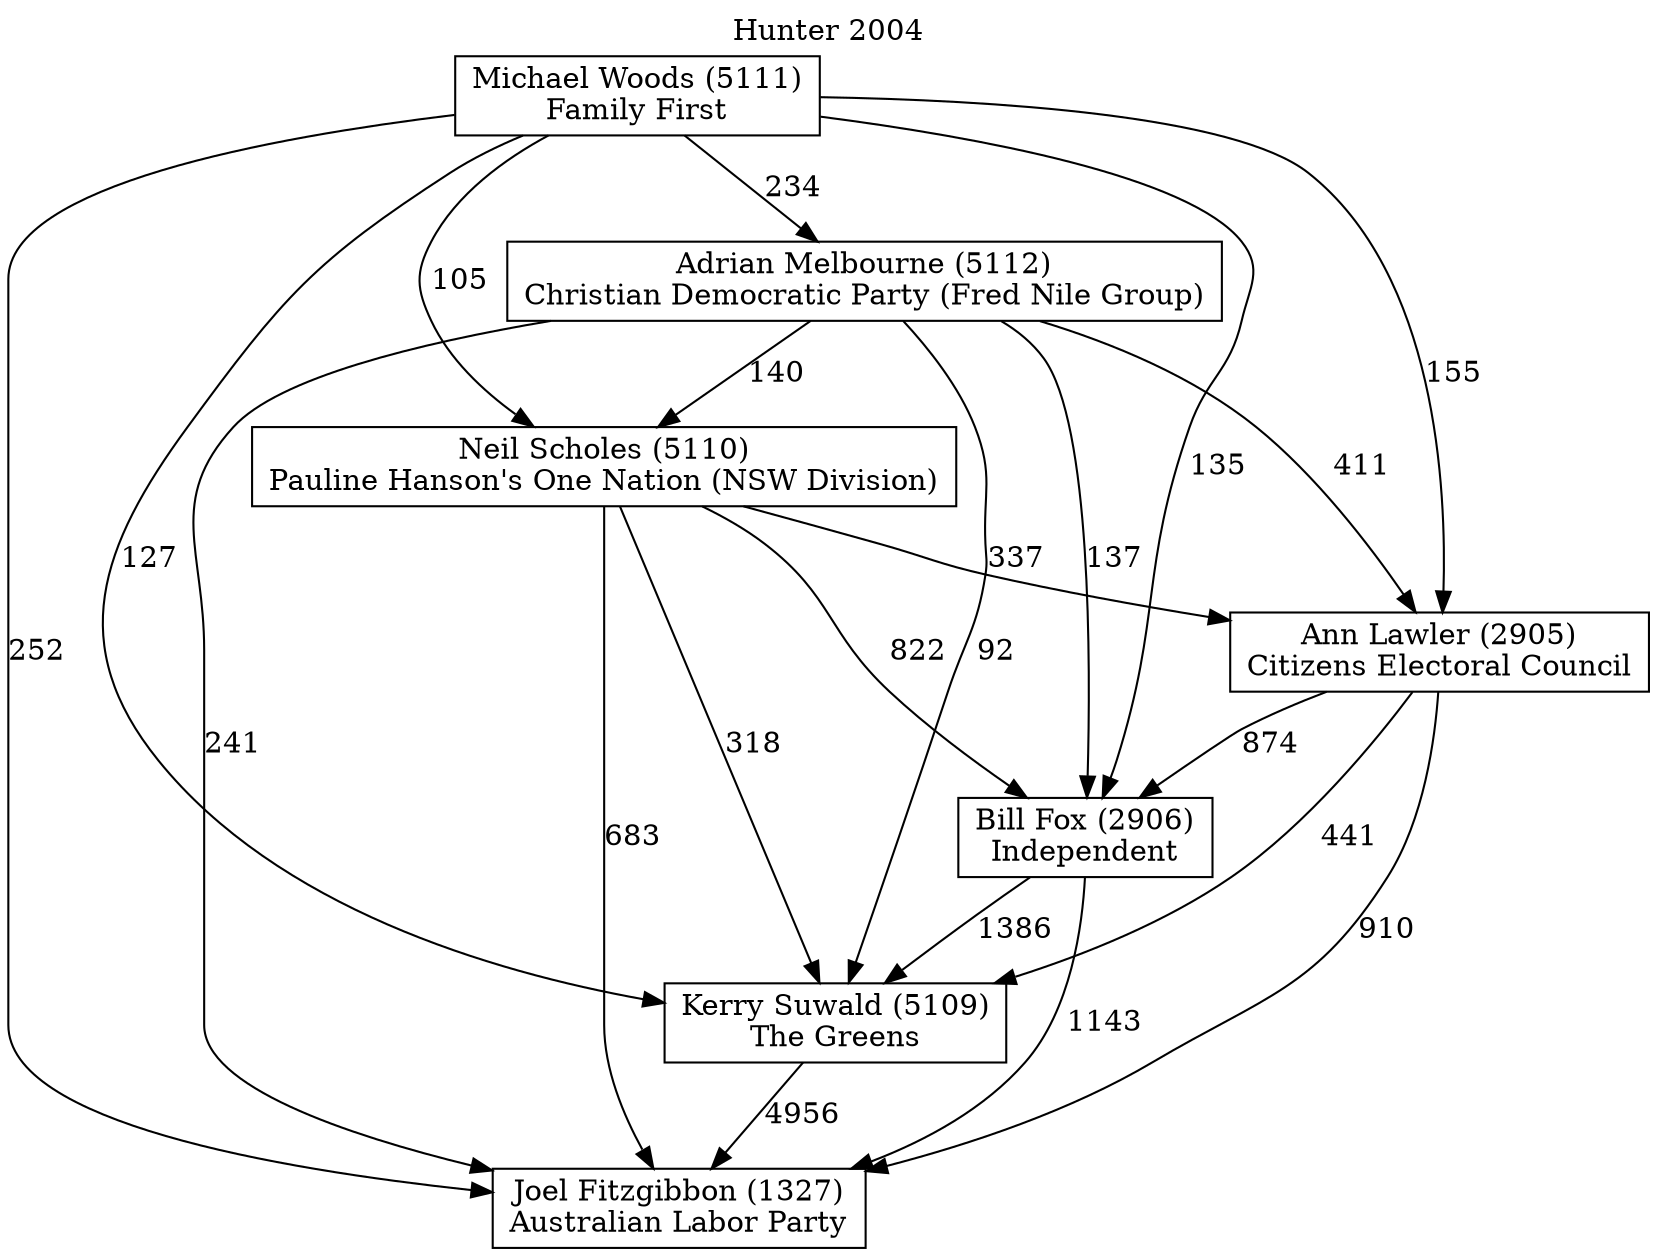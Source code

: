 // House preference flow
digraph "Joel Fitzgibbon (1327)_Hunter_2004" {
	graph [label="Hunter 2004" labelloc=t mclimit=10]
	node [shape=box]
	"Joel Fitzgibbon (1327)" [label="Joel Fitzgibbon (1327)
Australian Labor Party"]
	"Kerry Suwald (5109)" [label="Kerry Suwald (5109)
The Greens"]
	"Bill Fox (2906)" [label="Bill Fox (2906)
Independent"]
	"Ann Lawler (2905)" [label="Ann Lawler (2905)
Citizens Electoral Council"]
	"Neil Scholes (5110)" [label="Neil Scholes (5110)
Pauline Hanson's One Nation (NSW Division)"]
	"Adrian Melbourne (5112)" [label="Adrian Melbourne (5112)
Christian Democratic Party (Fred Nile Group)"]
	"Michael Woods (5111)" [label="Michael Woods (5111)
Family First"]
	"Kerry Suwald (5109)" -> "Joel Fitzgibbon (1327)" [label=4956]
	"Bill Fox (2906)" -> "Kerry Suwald (5109)" [label=1386]
	"Ann Lawler (2905)" -> "Bill Fox (2906)" [label=874]
	"Neil Scholes (5110)" -> "Ann Lawler (2905)" [label=337]
	"Adrian Melbourne (5112)" -> "Neil Scholes (5110)" [label=140]
	"Michael Woods (5111)" -> "Adrian Melbourne (5112)" [label=234]
	"Bill Fox (2906)" -> "Joel Fitzgibbon (1327)" [label=1143]
	"Ann Lawler (2905)" -> "Joel Fitzgibbon (1327)" [label=910]
	"Neil Scholes (5110)" -> "Joel Fitzgibbon (1327)" [label=683]
	"Adrian Melbourne (5112)" -> "Joel Fitzgibbon (1327)" [label=241]
	"Michael Woods (5111)" -> "Joel Fitzgibbon (1327)" [label=252]
	"Michael Woods (5111)" -> "Neil Scholes (5110)" [label=105]
	"Adrian Melbourne (5112)" -> "Ann Lawler (2905)" [label=411]
	"Michael Woods (5111)" -> "Ann Lawler (2905)" [label=155]
	"Neil Scholes (5110)" -> "Bill Fox (2906)" [label=822]
	"Adrian Melbourne (5112)" -> "Bill Fox (2906)" [label=137]
	"Michael Woods (5111)" -> "Bill Fox (2906)" [label=135]
	"Ann Lawler (2905)" -> "Kerry Suwald (5109)" [label=441]
	"Neil Scholes (5110)" -> "Kerry Suwald (5109)" [label=318]
	"Adrian Melbourne (5112)" -> "Kerry Suwald (5109)" [label=92]
	"Michael Woods (5111)" -> "Kerry Suwald (5109)" [label=127]
}
